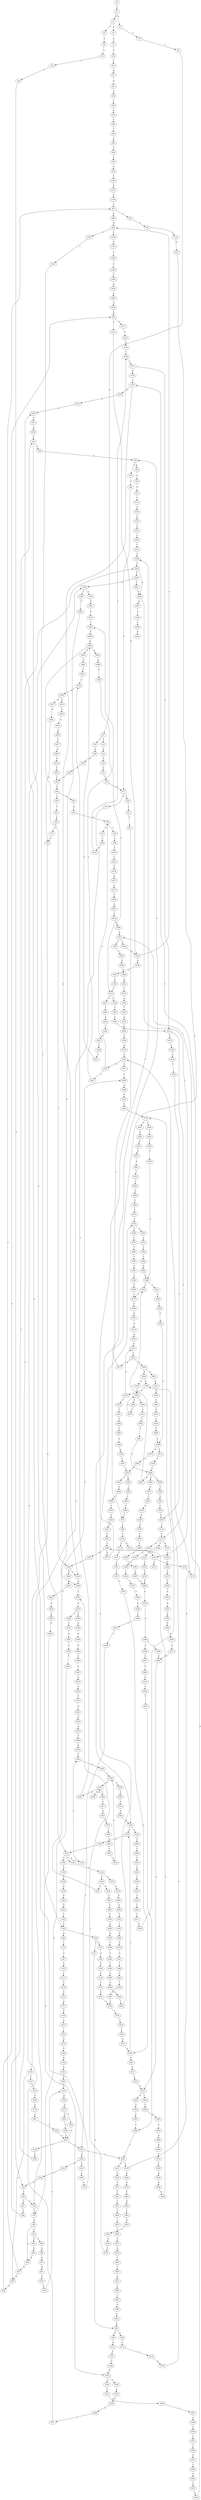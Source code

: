 strict digraph  {
	S0 -> S1 [ label = T ];
	S1 -> S2 [ label = G ];
	S1 -> S3 [ label = C ];
	S2 -> S4 [ label = A ];
	S2 -> S5 [ label = C ];
	S3 -> S6 [ label = G ];
	S4 -> S7 [ label = C ];
	S5 -> S8 [ label = C ];
	S6 -> S9 [ label = C ];
	S7 -> S10 [ label = G ];
	S8 -> S11 [ label = G ];
	S9 -> S12 [ label = G ];
	S10 -> S13 [ label = T ];
	S11 -> S14 [ label = C ];
	S12 -> S15 [ label = C ];
	S12 -> S16 [ label = T ];
	S13 -> S17 [ label = G ];
	S14 -> S18 [ label = C ];
	S15 -> S19 [ label = A ];
	S16 -> S20 [ label = A ];
	S17 -> S21 [ label = G ];
	S18 -> S22 [ label = G ];
	S19 -> S23 [ label = G ];
	S20 -> S24 [ label = G ];
	S21 -> S25 [ label = G ];
	S22 -> S26 [ label = G ];
	S23 -> S27 [ label = C ];
	S24 -> S28 [ label = C ];
	S25 -> S29 [ label = T ];
	S26 -> S30 [ label = T ];
	S26 -> S31 [ label = A ];
	S27 -> S32 [ label = C ];
	S28 -> S33 [ label = C ];
	S29 -> S34 [ label = A ];
	S30 -> S35 [ label = G ];
	S31 -> S36 [ label = A ];
	S32 -> S37 [ label = G ];
	S33 -> S38 [ label = G ];
	S34 -> S39 [ label = C ];
	S35 -> S40 [ label = G ];
	S36 -> S41 [ label = C ];
	S37 -> S42 [ label = T ];
	S37 -> S43 [ label = G ];
	S38 -> S44 [ label = A ];
	S38 -> S45 [ label = C ];
	S39 -> S46 [ label = T ];
	S40 -> S47 [ label = T ];
	S40 -> S48 [ label = A ];
	S41 -> S49 [ label = A ];
	S41 -> S50 [ label = T ];
	S42 -> S51 [ label = C ];
	S43 -> S30 [ label = T ];
	S44 -> S52 [ label = A ];
	S45 -> S53 [ label = T ];
	S46 -> S54 [ label = A ];
	S47 -> S55 [ label = G ];
	S47 -> S56 [ label = T ];
	S48 -> S57 [ label = A ];
	S49 -> S58 [ label = G ];
	S50 -> S59 [ label = G ];
	S50 -> S60 [ label = A ];
	S51 -> S61 [ label = C ];
	S52 -> S62 [ label = A ];
	S53 -> S63 [ label = G ];
	S54 -> S64 [ label = T ];
	S55 -> S65 [ label = G ];
	S56 -> S66 [ label = A ];
	S57 -> S67 [ label = C ];
	S57 -> S68 [ label = G ];
	S58 -> S69 [ label = G ];
	S58 -> S70 [ label = C ];
	S59 -> S71 [ label = C ];
	S59 -> S72 [ label = G ];
	S60 -> S73 [ label = C ];
	S61 -> S74 [ label = T ];
	S62 -> S75 [ label = G ];
	S62 -> S76 [ label = C ];
	S63 -> S77 [ label = G ];
	S64 -> S78 [ label = T ];
	S65 -> S48 [ label = A ];
	S66 -> S79 [ label = G ];
	S67 -> S80 [ label = G ];
	S67 -> S81 [ label = C ];
	S68 -> S82 [ label = A ];
	S69 -> S83 [ label = A ];
	S70 -> S84 [ label = C ];
	S71 -> S85 [ label = A ];
	S72 -> S86 [ label = A ];
	S73 -> S87 [ label = A ];
	S74 -> S88 [ label = C ];
	S75 -> S89 [ label = T ];
	S76 -> S90 [ label = C ];
	S77 -> S91 [ label = A ];
	S78 -> S92 [ label = G ];
	S79 -> S93 [ label = A ];
	S80 -> S94 [ label = G ];
	S81 -> S95 [ label = T ];
	S82 -> S96 [ label = A ];
	S83 -> S97 [ label = A ];
	S84 -> S37 [ label = G ];
	S85 -> S98 [ label = G ];
	S85 -> S99 [ label = A ];
	S86 -> S100 [ label = C ];
	S87 -> S101 [ label = A ];
	S88 -> S102 [ label = T ];
	S89 -> S103 [ label = G ];
	S90 -> S104 [ label = C ];
	S91 -> S105 [ label = A ];
	S92 -> S106 [ label = G ];
	S93 -> S107 [ label = A ];
	S94 -> S108 [ label = T ];
	S94 -> S109 [ label = C ];
	S95 -> S110 [ label = C ];
	S96 -> S111 [ label = G ];
	S96 -> S112 [ label = C ];
	S97 -> S113 [ label = T ];
	S98 -> S114 [ label = A ];
	S99 -> S115 [ label = C ];
	S100 -> S116 [ label = C ];
	S101 -> S117 [ label = C ];
	S102 -> S118 [ label = T ];
	S102 -> S119 [ label = G ];
	S103 -> S120 [ label = T ];
	S104 -> S121 [ label = C ];
	S105 -> S122 [ label = T ];
	S105 -> S68 [ label = G ];
	S106 -> S123 [ label = A ];
	S107 -> S124 [ label = G ];
	S108 -> S125 [ label = A ];
	S109 -> S126 [ label = A ];
	S110 -> S127 [ label = G ];
	S111 -> S128 [ label = T ];
	S112 -> S129 [ label = G ];
	S113 -> S130 [ label = A ];
	S114 -> S131 [ label = C ];
	S115 -> S132 [ label = C ];
	S116 -> S133 [ label = C ];
	S117 -> S134 [ label = G ];
	S118 -> S135 [ label = C ];
	S119 -> S136 [ label = T ];
	S120 -> S137 [ label = C ];
	S121 -> S138 [ label = G ];
	S122 -> S139 [ label = G ];
	S123 -> S140 [ label = A ];
	S124 -> S141 [ label = G ];
	S125 -> S142 [ label = C ];
	S126 -> S143 [ label = C ];
	S127 -> S144 [ label = G ];
	S128 -> S145 [ label = G ];
	S129 -> S146 [ label = A ];
	S129 -> S94 [ label = G ];
	S130 -> S147 [ label = G ];
	S131 -> S148 [ label = G ];
	S132 -> S149 [ label = A ];
	S133 -> S150 [ label = G ];
	S134 -> S151 [ label = A ];
	S135 -> S152 [ label = T ];
	S136 -> S153 [ label = A ];
	S136 -> S154 [ label = C ];
	S137 -> S155 [ label = G ];
	S137 -> S156 [ label = C ];
	S138 -> S157 [ label = A ];
	S139 -> S158 [ label = G ];
	S140 -> S67 [ label = C ];
	S141 -> S159 [ label = G ];
	S142 -> S160 [ label = G ];
	S143 -> S161 [ label = G ];
	S143 -> S162 [ label = C ];
	S143 -> S163 [ label = T ];
	S144 -> S164 [ label = G ];
	S144 -> S165 [ label = C ];
	S145 -> S120 [ label = T ];
	S146 -> S166 [ label = G ];
	S147 -> S167 [ label = T ];
	S148 -> S168 [ label = G ];
	S149 -> S169 [ label = G ];
	S150 -> S170 [ label = T ];
	S151 -> S171 [ label = A ];
	S152 -> S172 [ label = C ];
	S154 -> S173 [ label = G ];
	S155 -> S174 [ label = T ];
	S156 -> S175 [ label = T ];
	S156 -> S176 [ label = C ];
	S157 -> S177 [ label = C ];
	S158 -> S178 [ label = G ];
	S159 -> S179 [ label = G ];
	S160 -> S180 [ label = A ];
	S161 -> S181 [ label = C ];
	S162 -> S182 [ label = G ];
	S163 -> S183 [ label = G ];
	S164 -> S184 [ label = C ];
	S165 -> S185 [ label = A ];
	S166 -> S186 [ label = G ];
	S167 -> S187 [ label = C ];
	S168 -> S188 [ label = C ];
	S168 -> S189 [ label = A ];
	S169 -> S190 [ label = A ];
	S170 -> S191 [ label = C ];
	S171 -> S192 [ label = A ];
	S172 -> S193 [ label = G ];
	S173 -> S174 [ label = T ];
	S174 -> S194 [ label = C ];
	S174 -> S195 [ label = G ];
	S175 -> S196 [ label = G ];
	S175 -> S197 [ label = A ];
	S175 -> S198 [ label = T ];
	S176 -> S199 [ label = T ];
	S177 -> S200 [ label = T ];
	S178 -> S201 [ label = G ];
	S179 -> S202 [ label = T ];
	S179 -> S203 [ label = G ];
	S180 -> S204 [ label = A ];
	S181 -> S205 [ label = G ];
	S182 -> S206 [ label = A ];
	S182 -> S207 [ label = G ];
	S183 -> S208 [ label = G ];
	S184 -> S209 [ label = T ];
	S185 -> S143 [ label = C ];
	S186 -> S210 [ label = T ];
	S187 -> S211 [ label = T ];
	S188 -> S212 [ label = T ];
	S189 -> S213 [ label = C ];
	S190 -> S214 [ label = C ];
	S190 -> S215 [ label = A ];
	S191 -> S216 [ label = T ];
	S192 -> S217 [ label = A ];
	S193 -> S218 [ label = G ];
	S194 -> S219 [ label = G ];
	S195 -> S220 [ label = G ];
	S196 -> S221 [ label = G ];
	S197 -> S222 [ label = C ];
	S198 -> S223 [ label = G ];
	S199 -> S224 [ label = G ];
	S200 -> S225 [ label = A ];
	S201 -> S226 [ label = T ];
	S202 -> S227 [ label = C ];
	S203 -> S228 [ label = T ];
	S204 -> S229 [ label = G ];
	S205 -> S230 [ label = C ];
	S206 -> S231 [ label = G ];
	S206 -> S232 [ label = A ];
	S207 -> S233 [ label = G ];
	S208 -> S234 [ label = G ];
	S209 -> S235 [ label = C ];
	S210 -> S236 [ label = G ];
	S210 -> S237 [ label = A ];
	S211 -> S238 [ label = C ];
	S212 -> S239 [ label = C ];
	S213 -> S240 [ label = A ];
	S214 -> S241 [ label = T ];
	S215 -> S242 [ label = C ];
	S216 -> S243 [ label = C ];
	S217 -> S244 [ label = C ];
	S218 -> S245 [ label = A ];
	S218 -> S165 [ label = C ];
	S219 -> S246 [ label = G ];
	S220 -> S247 [ label = T ];
	S221 -> S248 [ label = C ];
	S222 -> S249 [ label = T ];
	S223 -> S250 [ label = T ];
	S224 -> S251 [ label = T ];
	S225 -> S252 [ label = G ];
	S226 -> S227 [ label = C ];
	S227 -> S253 [ label = C ];
	S227 -> S254 [ label = T ];
	S228 -> S227 [ label = C ];
	S229 -> S255 [ label = A ];
	S230 -> S256 [ label = C ];
	S230 -> S257 [ label = G ];
	S231 -> S258 [ label = T ];
	S232 -> S259 [ label = T ];
	S233 -> S260 [ label = A ];
	S234 -> S261 [ label = A ];
	S235 -> S262 [ label = A ];
	S236 -> S263 [ label = T ];
	S237 -> S264 [ label = T ];
	S238 -> S265 [ label = T ];
	S239 -> S266 [ label = T ];
	S240 -> S267 [ label = C ];
	S241 -> S268 [ label = C ];
	S242 -> S269 [ label = C ];
	S242 -> S270 [ label = A ];
	S243 -> S271 [ label = G ];
	S244 -> S272 [ label = A ];
	S245 -> S273 [ label = G ];
	S246 -> S274 [ label = A ];
	S247 -> S275 [ label = A ];
	S248 -> S276 [ label = C ];
	S249 -> S277 [ label = A ];
	S250 -> S278 [ label = A ];
	S251 -> S279 [ label = C ];
	S252 -> S280 [ label = A ];
	S253 -> S281 [ label = C ];
	S253 -> S282 [ label = G ];
	S254 -> S283 [ label = C ];
	S255 -> S96 [ label = A ];
	S256 -> S284 [ label = T ];
	S257 -> S285 [ label = T ];
	S257 -> S286 [ label = C ];
	S257 -> S287 [ label = G ];
	S258 -> S288 [ label = C ];
	S259 -> S289 [ label = G ];
	S260 -> S290 [ label = A ];
	S261 -> S291 [ label = A ];
	S262 -> S292 [ label = C ];
	S263 -> S293 [ label = C ];
	S264 -> S294 [ label = A ];
	S265 -> S295 [ label = C ];
	S265 -> S296 [ label = G ];
	S266 -> S297 [ label = C ];
	S267 -> S298 [ label = A ];
	S268 -> S299 [ label = C ];
	S269 -> S300 [ label = A ];
	S269 -> S301 [ label = G ];
	S270 -> S58 [ label = G ];
	S271 -> S218 [ label = G ];
	S272 -> S302 [ label = G ];
	S273 -> S303 [ label = A ];
	S274 -> S304 [ label = A ];
	S275 -> S305 [ label = T ];
	S275 -> S306 [ label = C ];
	S276 -> S307 [ label = T ];
	S277 -> S308 [ label = C ];
	S278 -> S309 [ label = G ];
	S279 -> S310 [ label = C ];
	S280 -> S311 [ label = A ];
	S281 -> S312 [ label = G ];
	S281 -> S313 [ label = A ];
	S282 -> S314 [ label = C ];
	S282 -> S315 [ label = T ];
	S283 -> S265 [ label = T ];
	S284 -> S316 [ label = C ];
	S285 -> S317 [ label = C ];
	S286 -> S257 [ label = G ];
	S287 -> S318 [ label = C ];
	S288 -> S319 [ label = C ];
	S289 -> S320 [ label = T ];
	S290 -> S321 [ label = T ];
	S291 -> S322 [ label = C ];
	S292 -> S323 [ label = G ];
	S293 -> S156 [ label = C ];
	S294 -> S324 [ label = A ];
	S295 -> S325 [ label = T ];
	S295 -> S326 [ label = G ];
	S296 -> S327 [ label = A ];
	S296 -> S136 [ label = T ];
	S297 -> S326 [ label = G ];
	S298 -> S328 [ label = C ];
	S299 -> S329 [ label = C ];
	S300 -> S169 [ label = G ];
	S300 -> S330 [ label = C ];
	S301 -> S331 [ label = G ];
	S302 -> S332 [ label = A ];
	S303 -> S333 [ label = G ];
	S304 -> S41 [ label = C ];
	S305 -> S334 [ label = G ];
	S306 -> S335 [ label = C ];
	S307 -> S336 [ label = G ];
	S308 -> S337 [ label = C ];
	S309 -> S338 [ label = G ];
	S310 -> S175 [ label = T ];
	S311 -> S339 [ label = T ];
	S311 -> S340 [ label = C ];
	S312 -> S341 [ label = A ];
	S312 -> S342 [ label = G ];
	S313 -> S343 [ label = G ];
	S314 -> S344 [ label = C ];
	S315 -> S345 [ label = C ];
	S316 -> S346 [ label = G ];
	S317 -> S347 [ label = G ];
	S318 -> S348 [ label = T ];
	S319 -> S349 [ label = A ];
	S320 -> S350 [ label = A ];
	S321 -> S351 [ label = T ];
	S322 -> S50 [ label = T ];
	S323 -> S352 [ label = T ];
	S324 -> S353 [ label = G ];
	S325 -> S296 [ label = G ];
	S326 -> S354 [ label = A ];
	S326 -> S355 [ label = T ];
	S327 -> S356 [ label = G ];
	S328 -> S357 [ label = C ];
	S329 -> S358 [ label = A ];
	S330 -> S359 [ label = C ];
	S331 -> S360 [ label = A ];
	S332 -> S361 [ label = A ];
	S333 -> S362 [ label = T ];
	S333 -> S363 [ label = G ];
	S334 -> S364 [ label = A ];
	S335 -> S365 [ label = G ];
	S336 -> S366 [ label = G ];
	S337 -> S367 [ label = A ];
	S338 -> S368 [ label = A ];
	S339 -> S369 [ label = C ];
	S340 -> S129 [ label = G ];
	S341 -> S370 [ label = A ];
	S341 -> S371 [ label = G ];
	S342 -> S372 [ label = A ];
	S343 -> S373 [ label = A ];
	S344 -> S22 [ label = G ];
	S345 -> S374 [ label = G ];
	S346 -> S144 [ label = G ];
	S347 -> S375 [ label = A ];
	S348 -> S376 [ label = A ];
	S348 -> S377 [ label = G ];
	S349 -> S378 [ label = G ];
	S350 -> S379 [ label = G ];
	S351 -> S380 [ label = G ];
	S352 -> S381 [ label = C ];
	S353 -> S382 [ label = T ];
	S354 -> S383 [ label = A ];
	S355 -> S384 [ label = G ];
	S356 -> S385 [ label = T ];
	S357 -> S386 [ label = T ];
	S358 -> S387 [ label = T ];
	S359 -> S388 [ label = C ];
	S359 -> S389 [ label = A ];
	S360 -> S390 [ label = C ];
	S361 -> S391 [ label = G ];
	S362 -> S392 [ label = C ];
	S363 -> S393 [ label = T ];
	S364 -> S394 [ label = G ];
	S365 -> S395 [ label = G ];
	S366 -> S396 [ label = G ];
	S367 -> S397 [ label = G ];
	S368 -> S398 [ label = G ];
	S368 -> S399 [ label = A ];
	S369 -> S400 [ label = G ];
	S370 -> S62 [ label = A ];
	S370 -> S401 [ label = G ];
	S371 -> S258 [ label = T ];
	S372 -> S402 [ label = G ];
	S373 -> S403 [ label = G ];
	S374 -> S246 [ label = G ];
	S375 -> S404 [ label = C ];
	S376 -> S405 [ label = T ];
	S377 -> S406 [ label = G ];
	S378 -> S407 [ label = T ];
	S378 -> S408 [ label = C ];
	S379 -> S409 [ label = T ];
	S380 -> S410 [ label = A ];
	S381 -> S411 [ label = C ];
	S382 -> S412 [ label = C ];
	S383 -> S413 [ label = G ];
	S384 -> S220 [ label = G ];
	S385 -> S414 [ label = A ];
	S386 -> S415 [ label = C ];
	S387 -> S416 [ label = C ];
	S388 -> S417 [ label = C ];
	S389 -> S418 [ label = C ];
	S390 -> S419 [ label = G ];
	S391 -> S141 [ label = G ];
	S392 -> S420 [ label = A ];
	S393 -> S421 [ label = C ];
	S394 -> S422 [ label = C ];
	S395 -> S423 [ label = T ];
	S396 -> S424 [ label = T ];
	S397 -> S425 [ label = G ];
	S398 -> S426 [ label = A ];
	S399 -> S427 [ label = A ];
	S400 -> S428 [ label = G ];
	S401 -> S429 [ label = T ];
	S402 -> S430 [ label = G ];
	S403 -> S431 [ label = C ];
	S404 -> S432 [ label = G ];
	S405 -> S433 [ label = A ];
	S406 -> S91 [ label = A ];
	S407 -> S434 [ label = A ];
	S408 -> S435 [ label = T ];
	S409 -> S436 [ label = T ];
	S410 -> S437 [ label = A ];
	S411 -> S438 [ label = A ];
	S412 -> S439 [ label = G ];
	S413 -> S429 [ label = T ];
	S415 -> S440 [ label = T ];
	S416 -> S441 [ label = T ];
	S416 -> S442 [ label = G ];
	S417 -> S443 [ label = T ];
	S418 -> S359 [ label = C ];
	S419 -> S444 [ label = C ];
	S420 -> S445 [ label = G ];
	S421 -> S446 [ label = C ];
	S422 -> S447 [ label = G ];
	S423 -> S35 [ label = G ];
	S424 -> S448 [ label = C ];
	S425 -> S449 [ label = A ];
	S426 -> S333 [ label = G ];
	S427 -> S450 [ label = G ];
	S428 -> S451 [ label = G ];
	S429 -> S452 [ label = C ];
	S430 -> S453 [ label = C ];
	S431 -> S454 [ label = C ];
	S432 -> S455 [ label = C ];
	S433 -> S456 [ label = G ];
	S434 -> S457 [ label = G ];
	S435 -> S458 [ label = T ];
	S436 -> S459 [ label = T ];
	S437 -> S460 [ label = C ];
	S438 -> S378 [ label = G ];
	S439 -> S461 [ label = C ];
	S439 -> S462 [ label = T ];
	S439 -> S463 [ label = A ];
	S440 -> S464 [ label = A ];
	S441 -> S465 [ label = G ];
	S442 -> S466 [ label = T ];
	S443 -> S467 [ label = T ];
	S444 -> S468 [ label = C ];
	S445 -> S469 [ label = G ];
	S446 -> S281 [ label = C ];
	S447 -> S470 [ label = G ];
	S448 -> S253 [ label = C ];
	S449 -> S471 [ label = G ];
	S450 -> S472 [ label = G ];
	S451 -> S473 [ label = T ];
	S452 -> S439 [ label = G ];
	S453 -> S474 [ label = G ];
	S454 -> S475 [ label = A ];
	S455 -> S476 [ label = G ];
	S456 -> S477 [ label = T ];
	S457 -> S478 [ label = G ];
	S458 -> S479 [ label = C ];
	S459 -> S480 [ label = C ];
	S460 -> S481 [ label = C ];
	S461 -> S482 [ label = G ];
	S462 -> S483 [ label = A ];
	S462 -> S195 [ label = G ];
	S463 -> S484 [ label = G ];
	S464 -> S485 [ label = G ];
	S465 -> S486 [ label = C ];
	S466 -> S487 [ label = C ];
	S467 -> S488 [ label = C ];
	S468 -> S489 [ label = C ];
	S469 -> S490 [ label = A ];
	S470 -> S491 [ label = T ];
	S471 -> S426 [ label = A ];
	S472 -> S492 [ label = T ];
	S473 -> S493 [ label = A ];
	S474 -> S494 [ label = T ];
	S475 -> S495 [ label = C ];
	S476 -> S230 [ label = C ];
	S477 -> S496 [ label = A ];
	S478 -> S497 [ label = G ];
	S479 -> S498 [ label = A ];
	S480 -> S499 [ label = A ];
	S481 -> S500 [ label = C ];
	S482 -> S501 [ label = G ];
	S483 -> S502 [ label = A ];
	S484 -> S503 [ label = G ];
	S485 -> S504 [ label = A ];
	S486 -> S505 [ label = C ];
	S487 -> S506 [ label = C ];
	S488 -> S507 [ label = A ];
	S488 -> S508 [ label = C ];
	S488 -> S509 [ label = G ];
	S489 -> S510 [ label = A ];
	S489 -> S511 [ label = T ];
	S490 -> S512 [ label = C ];
	S491 -> S513 [ label = C ];
	S492 -> S514 [ label = C ];
	S493 -> S515 [ label = T ];
	S494 -> S516 [ label = G ];
	S495 -> S517 [ label = G ];
	S496 -> S518 [ label = G ];
	S497 -> S519 [ label = T ];
	S498 -> S520 [ label = T ];
	S498 -> S521 [ label = C ];
	S499 -> S522 [ label = C ];
	S500 -> S523 [ label = G ];
	S501 -> S318 [ label = C ];
	S502 -> S524 [ label = G ];
	S503 -> S210 [ label = T ];
	S504 -> S311 [ label = A ];
	S505 -> S525 [ label = A ];
	S506 -> S74 [ label = T ];
	S507 -> S520 [ label = T ];
	S508 -> S526 [ label = T ];
	S509 -> S527 [ label = A ];
	S510 -> S528 [ label = T ];
	S511 -> S529 [ label = T ];
	S512 -> S530 [ label = C ];
	S513 -> S531 [ label = G ];
	S514 -> S446 [ label = C ];
	S515 -> S532 [ label = C ];
	S516 -> S533 [ label = G ];
	S517 -> S534 [ label = G ];
	S518 -> S535 [ label = C ];
	S519 -> S536 [ label = C ];
	S520 -> S537 [ label = C ];
	S521 -> S538 [ label = G ];
	S522 -> S539 [ label = T ];
	S523 -> S170 [ label = T ];
	S524 -> S540 [ label = A ];
	S525 -> S541 [ label = G ];
	S526 -> S542 [ label = G ];
	S527 -> S543 [ label = T ];
	S528 -> S416 [ label = C ];
	S529 -> S488 [ label = C ];
	S530 -> S544 [ label = A ];
	S531 -> S545 [ label = C ];
	S532 -> S546 [ label = C ];
	S533 -> S247 [ label = T ];
	S534 -> S547 [ label = T ];
	S535 -> S33 [ label = C ];
	S536 -> S548 [ label = A ];
	S537 -> S549 [ label = C ];
	S538 -> S550 [ label = C ];
	S539 -> S551 [ label = C ];
	S540 -> S552 [ label = C ];
	S541 -> S553 [ label = T ];
	S542 -> S554 [ label = T ];
	S543 -> S555 [ label = C ];
	S544 -> S556 [ label = G ];
	S545 -> S557 [ label = A ];
	S546 -> S558 [ label = C ];
	S547 -> S559 [ label = T ];
	S548 -> S560 [ label = C ];
	S549 -> S561 [ label = A ];
	S550 -> S562 [ label = C ];
	S551 -> S563 [ label = G ];
	S551 -> S564 [ label = C ];
	S552 -> S565 [ label = G ];
	S553 -> S566 [ label = C ];
	S554 -> S279 [ label = C ];
	S555 -> S567 [ label = G ];
	S556 -> S568 [ label = T ];
	S557 -> S569 [ label = C ];
	S558 -> S570 [ label = G ];
	S559 -> S571 [ label = A ];
	S560 -> S572 [ label = T ];
	S561 -> S573 [ label = G ];
	S562 -> S489 [ label = C ];
	S563 -> S574 [ label = C ];
	S564 -> S575 [ label = T ];
	S565 -> S168 [ label = G ];
	S566 -> S576 [ label = G ];
	S566 -> S577 [ label = T ];
	S567 -> S578 [ label = T ];
	S568 -> S566 [ label = C ];
	S569 -> S579 [ label = G ];
	S570 -> S341 [ label = A ];
	S571 -> S580 [ label = C ];
	S572 -> S551 [ label = C ];
	S573 -> S581 [ label = A ];
	S574 -> S582 [ label = T ];
	S575 -> S583 [ label = T ];
	S576 -> S462 [ label = T ];
	S577 -> S238 [ label = C ];
	S578 -> S584 [ label = T ];
	S579 -> S181 [ label = C ];
	S580 -> S585 [ label = T ];
	S581 -> S215 [ label = A ];
	S582 -> S586 [ label = T ];
	S583 -> S587 [ label = T ];
	S584 -> S588 [ label = T ];
	S585 -> S589 [ label = G ];
	S586 -> S590 [ label = C ];
	S587 -> S591 [ label = C ];
	S588 -> S592 [ label = G ];
	S589 -> S593 [ label = C ];
	S590 -> S498 [ label = A ];
	S591 -> S594 [ label = A ];
	S592 -> S595 [ label = T ];
	S593 -> S85 [ label = A ];
	S594 -> S596 [ label = T ];
	S595 -> S597 [ label = A ];
	S596 -> S537 [ label = C ];
	S597 -> S309 [ label = G ];
}
